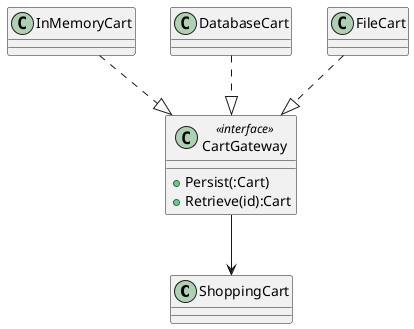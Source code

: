 @startuml
class ShoppingCart

class CartGateway <<interface>>{
    +Persist(:Cart)
    +Retrieve(id):Cart

}
class InMemoryCart
class DatabaseCart
class FileCart

CartGateway --> ShoppingCart

InMemoryCart ..|> CartGateway
DatabaseCart ..|> CartGateway
FileCart ..|> CartGateway
@enduml

